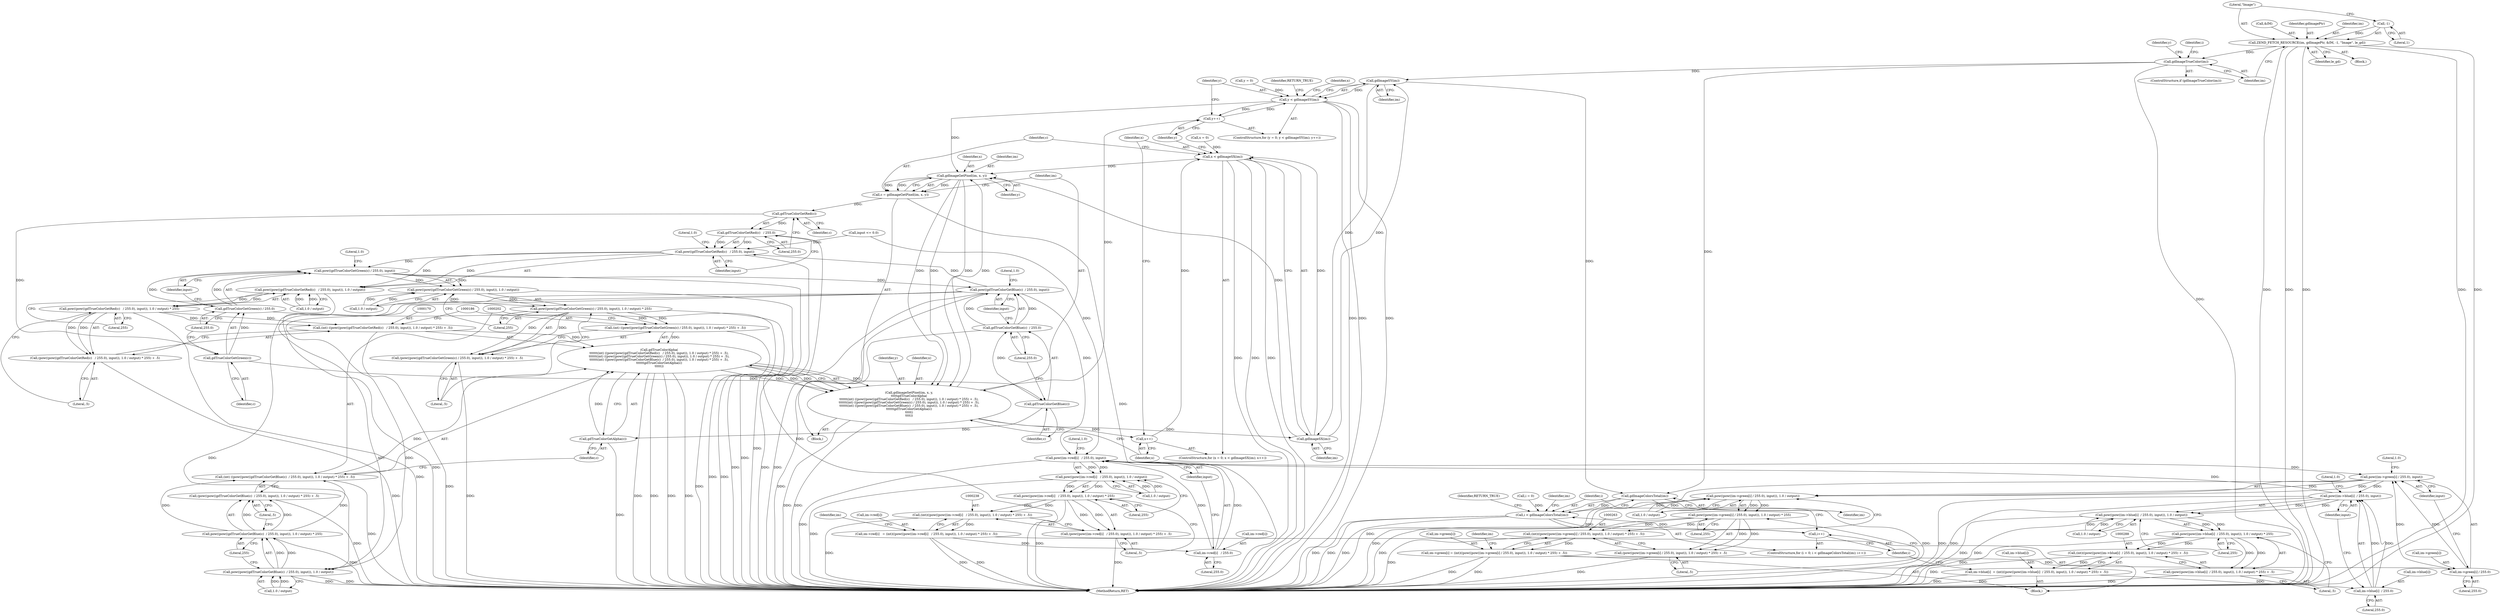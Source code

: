 digraph "0_php-src_1bd103df00f49cf4d4ade2cfe3f456ac058a4eae?w=1@pointer" {
"1000120" [label="(Call,ZEND_FETCH_RESOURCE(im, gdImagePtr, &IM, -1, \"Image\", le_gd))"];
"1000125" [label="(Call,-1)"];
"1000130" [label="(Call,gdImageTrueColor(im))"];
"1000142" [label="(Call,gdImageSY(im))"];
"1000140" [label="(Call,y < gdImageSY(im))"];
"1000144" [label="(Call,y++)"];
"1000160" [label="(Call,gdImageGetPixel(im, x, y))"];
"1000158" [label="(Call,c = gdImageGetPixel(im, x, y))"];
"1000176" [label="(Call,gdTrueColorGetRed(c))"];
"1000175" [label="(Call,gdTrueColorGetRed(c)   / 255.0)"];
"1000174" [label="(Call,pow((gdTrueColorGetRed(c)   / 255.0), input))"];
"1000173" [label="(Call,pow((pow((gdTrueColorGetRed(c)   / 255.0), input)), 1.0 / output))"];
"1000172" [label="(Call,pow((pow((gdTrueColorGetRed(c)   / 255.0), input)), 1.0 / output) * 255)"];
"1000169" [label="(Call,(int) ((pow((pow((gdTrueColorGetRed(c)   / 255.0), input)), 1.0 / output) * 255) + .5))"];
"1000168" [label="(Call,gdTrueColorAlpha(\n\t\t\t\t\t\t(int) ((pow((pow((gdTrueColorGetRed(c)   / 255.0), input)), 1.0 / output) * 255) + .5),\n\t\t\t\t\t\t(int) ((pow((pow((gdTrueColorGetGreen(c) / 255.0), input)), 1.0 / output) * 255) + .5),\n\t\t\t\t\t\t(int) ((pow((pow((gdTrueColorGetBlue(c)  / 255.0), input)), 1.0 / output) * 255) + .5),\n\t\t\t\t\t\tgdTrueColorGetAlpha(c)\n\t\t\t\t\t))"];
"1000164" [label="(Call,gdImageSetPixel(im, x, y,\n\t\t\t\t\tgdTrueColorAlpha(\n\t\t\t\t\t\t(int) ((pow((pow((gdTrueColorGetRed(c)   / 255.0), input)), 1.0 / output) * 255) + .5),\n\t\t\t\t\t\t(int) ((pow((pow((gdTrueColorGetGreen(c) / 255.0), input)), 1.0 / output) * 255) + .5),\n\t\t\t\t\t\t(int) ((pow((pow((gdTrueColorGetBlue(c)  / 255.0), input)), 1.0 / output) * 255) + .5),\n\t\t\t\t\t\tgdTrueColorGetAlpha(c)\n\t\t\t\t\t)\n\t\t\t\t))"];
"1000153" [label="(Call,gdImageSX(im))"];
"1000151" [label="(Call,x < gdImageSX(im))"];
"1000155" [label="(Call,x++)"];
"1000171" [label="(Call,(pow((pow((gdTrueColorGetRed(c)   / 255.0), input)), 1.0 / output) * 255) + .5)"];
"1000190" [label="(Call,pow((gdTrueColorGetGreen(c) / 255.0), input))"];
"1000189" [label="(Call,pow((pow((gdTrueColorGetGreen(c) / 255.0), input)), 1.0 / output))"];
"1000188" [label="(Call,pow((pow((gdTrueColorGetGreen(c) / 255.0), input)), 1.0 / output) * 255)"];
"1000185" [label="(Call,(int) ((pow((pow((gdTrueColorGetGreen(c) / 255.0), input)), 1.0 / output) * 255) + .5))"];
"1000187" [label="(Call,(pow((pow((gdTrueColorGetGreen(c) / 255.0), input)), 1.0 / output) * 255) + .5)"];
"1000206" [label="(Call,pow((gdTrueColorGetBlue(c)  / 255.0), input))"];
"1000205" [label="(Call,pow((pow((gdTrueColorGetBlue(c)  / 255.0), input)), 1.0 / output))"];
"1000204" [label="(Call,pow((pow((gdTrueColorGetBlue(c)  / 255.0), input)), 1.0 / output) * 255)"];
"1000201" [label="(Call,(int) ((pow((pow((gdTrueColorGetBlue(c)  / 255.0), input)), 1.0 / output) * 255) + .5))"];
"1000203" [label="(Call,(pow((pow((gdTrueColorGetBlue(c)  / 255.0), input)), 1.0 / output) * 255) + .5)"];
"1000242" [label="(Call,pow((im->red[i]   / 255.0), input))"];
"1000241" [label="(Call,pow((pow((im->red[i]   / 255.0), input)), 1.0 / output))"];
"1000240" [label="(Call,pow((pow((im->red[i]   / 255.0), input)), 1.0 / output) * 255)"];
"1000237" [label="(Call,(int)((pow((pow((im->red[i]   / 255.0), input)), 1.0 / output) * 255) + .5))"];
"1000231" [label="(Call,im->red[i]   = (int)((pow((pow((im->red[i]   / 255.0), input)), 1.0 / output) * 255) + .5))"];
"1000243" [label="(Call,im->red[i]   / 255.0)"];
"1000239" [label="(Call,(pow((pow((im->red[i]   / 255.0), input)), 1.0 / output) * 255) + .5)"];
"1000267" [label="(Call,pow((im->green[i] / 255.0), input))"];
"1000266" [label="(Call,pow((pow((im->green[i] / 255.0), input)), 1.0 / output))"];
"1000265" [label="(Call,pow((pow((im->green[i] / 255.0), input)), 1.0 / output) * 255)"];
"1000262" [label="(Call,(int)((pow((pow((im->green[i] / 255.0), input)), 1.0 / output) * 255) + .5))"];
"1000256" [label="(Call,im->green[i] = (int)((pow((pow((im->green[i] / 255.0), input)), 1.0 / output) * 255) + .5))"];
"1000268" [label="(Call,im->green[i] / 255.0)"];
"1000264" [label="(Call,(pow((pow((im->green[i] / 255.0), input)), 1.0 / output) * 255) + .5)"];
"1000292" [label="(Call,pow((im->blue[i]  / 255.0), input))"];
"1000291" [label="(Call,pow((pow((im->blue[i]  / 255.0), input)), 1.0 / output))"];
"1000290" [label="(Call,pow((pow((im->blue[i]  / 255.0), input)), 1.0 / output) * 255)"];
"1000287" [label="(Call,(int)((pow((pow((im->blue[i]  / 255.0), input)), 1.0 / output) * 255) + .5))"];
"1000281" [label="(Call,im->blue[i]  = (int)((pow((pow((im->blue[i]  / 255.0), input)), 1.0 / output) * 255) + .5))"];
"1000293" [label="(Call,im->blue[i]  / 255.0)"];
"1000289" [label="(Call,(pow((pow((im->blue[i]  / 255.0), input)), 1.0 / output) * 255) + .5)"];
"1000192" [label="(Call,gdTrueColorGetGreen(c))"];
"1000191" [label="(Call,gdTrueColorGetGreen(c) / 255.0)"];
"1000208" [label="(Call,gdTrueColorGetBlue(c))"];
"1000207" [label="(Call,gdTrueColorGetBlue(c)  / 255.0)"];
"1000217" [label="(Call,gdTrueColorGetAlpha(c))"];
"1000226" [label="(Call,gdImageColorsTotal(im))"];
"1000224" [label="(Call,i < gdImageColorsTotal(im))"];
"1000228" [label="(Call,i++)"];
"1000123" [label="(Call,&IM)"];
"1000167" [label="(Identifier,y)"];
"1000183" [label="(Literal,255)"];
"1000173" [label="(Call,pow((pow((gdTrueColorGetRed(c)   / 255.0), input)), 1.0 / output))"];
"1000179" [label="(Identifier,input)"];
"1000169" [label="(Call,(int) ((pow((pow((gdTrueColorGetRed(c)   / 255.0), input)), 1.0 / output) * 255) + .5))"];
"1000168" [label="(Call,gdTrueColorAlpha(\n\t\t\t\t\t\t(int) ((pow((pow((gdTrueColorGetRed(c)   / 255.0), input)), 1.0 / output) * 255) + .5),\n\t\t\t\t\t\t(int) ((pow((pow((gdTrueColorGetGreen(c) / 255.0), input)), 1.0 / output) * 255) + .5),\n\t\t\t\t\t\t(int) ((pow((pow((gdTrueColorGetBlue(c)  / 255.0), input)), 1.0 / output) * 255) + .5),\n\t\t\t\t\t\tgdTrueColorGetAlpha(c)\n\t\t\t\t\t))"];
"1000213" [label="(Literal,1.0)"];
"1000137" [label="(Call,y = 0)"];
"1000159" [label="(Identifier,c)"];
"1000141" [label="(Identifier,y)"];
"1000143" [label="(Identifier,im)"];
"1000307" [label="(MethodReturn,RET)"];
"1000191" [label="(Call,gdTrueColorGetGreen(c) / 255.0)"];
"1000156" [label="(Identifier,x)"];
"1000302" [label="(Literal,1.0)"];
"1000140" [label="(Call,y < gdImageSY(im))"];
"1000130" [label="(Call,gdImageTrueColor(im))"];
"1000162" [label="(Identifier,x)"];
"1000220" [label="(ControlStructure,for (i = 0; i < gdImageColorsTotal(im); i++))"];
"1000206" [label="(Call,pow((gdTrueColorGetBlue(c)  / 255.0), input))"];
"1000187" [label="(Call,(pow((pow((gdTrueColorGetGreen(c) / 255.0), input)), 1.0 / output) * 255) + .5)"];
"1000244" [label="(Call,im->red[i])"];
"1000196" [label="(Call,1.0 / output)"];
"1000230" [label="(Block,)"];
"1000212" [label="(Call,1.0 / output)"];
"1000185" [label="(Call,(int) ((pow((pow((gdTrueColorGetGreen(c) / 255.0), input)), 1.0 / output) * 255) + .5))"];
"1000304" [label="(Literal,255)"];
"1000157" [label="(Block,)"];
"1000147" [label="(ControlStructure,for (x = 0; x < gdImageSX(im); x++))"];
"1000287" [label="(Call,(int)((pow((pow((im->blue[i]  / 255.0), input)), 1.0 / output) * 255) + .5))"];
"1000144" [label="(Call,y++)"];
"1000211" [label="(Identifier,input)"];
"1000178" [label="(Literal,255.0)"];
"1000268" [label="(Call,im->green[i] / 255.0)"];
"1000129" [label="(ControlStructure,if (gdImageTrueColor(im)))"];
"1000199" [label="(Literal,255)"];
"1000207" [label="(Call,gdTrueColorGetBlue(c)  / 255.0)"];
"1000274" [label="(Literal,255.0)"];
"1000281" [label="(Call,im->blue[i]  = (int)((pow((pow((im->blue[i]  / 255.0), input)), 1.0 / output) * 255) + .5))"];
"1000280" [label="(Literal,.5)"];
"1000193" [label="(Identifier,c)"];
"1000306" [label="(Identifier,RETURN_TRUE)"];
"1000131" [label="(Identifier,im)"];
"1000226" [label="(Call,gdImageColorsTotal(im))"];
"1000275" [label="(Identifier,input)"];
"1000242" [label="(Call,pow((im->red[i]   / 255.0), input))"];
"1000276" [label="(Call,1.0 / output)"];
"1000221" [label="(Call,i = 0)"];
"1000120" [label="(Call,ZEND_FETCH_RESOURCE(im, gdImagePtr, &IM, -1, \"Image\", le_gd))"];
"1000175" [label="(Call,gdTrueColorGetRed(c)   / 255.0)"];
"1000210" [label="(Literal,255.0)"];
"1000194" [label="(Literal,255.0)"];
"1000171" [label="(Call,(pow((pow((gdTrueColorGetRed(c)   / 255.0), input)), 1.0 / output) * 255) + .5)"];
"1000163" [label="(Identifier,y)"];
"1000190" [label="(Call,pow((gdTrueColorGetGreen(c) / 255.0), input))"];
"1000231" [label="(Call,im->red[i]   = (int)((pow((pow((im->red[i]   / 255.0), input)), 1.0 / output) * 255) + .5))"];
"1000181" [label="(Literal,1.0)"];
"1000217" [label="(Call,gdTrueColorGetAlpha(c))"];
"1000128" [label="(Identifier,le_gd)"];
"1000259" [label="(Identifier,im)"];
"1000126" [label="(Literal,1)"];
"1000234" [label="(Identifier,im)"];
"1000250" [label="(Identifier,input)"];
"1000299" [label="(Literal,255.0)"];
"1000265" [label="(Call,pow((pow((im->green[i] / 255.0), input)), 1.0 / output) * 255)"];
"1000192" [label="(Call,gdTrueColorGetGreen(c))"];
"1000305" [label="(Literal,.5)"];
"1000229" [label="(Identifier,i)"];
"1000225" [label="(Identifier,i)"];
"1000292" [label="(Call,pow((im->blue[i]  / 255.0), input))"];
"1000215" [label="(Literal,255)"];
"1000241" [label="(Call,pow((pow((im->red[i]   / 255.0), input)), 1.0 / output))"];
"1000148" [label="(Call,x = 0)"];
"1000208" [label="(Call,gdTrueColorGetBlue(c))"];
"1000232" [label="(Call,im->red[i])"];
"1000138" [label="(Identifier,y)"];
"1000266" [label="(Call,pow((pow((im->green[i] / 255.0), input)), 1.0 / output))"];
"1000267" [label="(Call,pow((im->green[i] / 255.0), input))"];
"1000145" [label="(Identifier,y)"];
"1000243" [label="(Call,im->red[i]   / 255.0)"];
"1000269" [label="(Call,im->green[i])"];
"1000151" [label="(Call,x < gdImageSX(im))"];
"1000237" [label="(Call,(int)((pow((pow((im->red[i]   / 255.0), input)), 1.0 / output) * 255) + .5))"];
"1000102" [label="(Block,)"];
"1000189" [label="(Call,pow((pow((gdTrueColorGetGreen(c) / 255.0), input)), 1.0 / output))"];
"1000201" [label="(Call,(int) ((pow((pow((gdTrueColorGetBlue(c)  / 255.0), input)), 1.0 / output) * 255) + .5))"];
"1000262" [label="(Call,(int)((pow((pow((im->green[i] / 255.0), input)), 1.0 / output) * 255) + .5))"];
"1000136" [label="(ControlStructure,for (y = 0; y < gdImageSY(im); y++))"];
"1000257" [label="(Call,im->green[i])"];
"1000166" [label="(Identifier,x)"];
"1000240" [label="(Call,pow((pow((im->red[i]   / 255.0), input)), 1.0 / output) * 255)"];
"1000209" [label="(Identifier,c)"];
"1000154" [label="(Identifier,im)"];
"1000177" [label="(Identifier,c)"];
"1000122" [label="(Identifier,gdImagePtr)"];
"1000277" [label="(Literal,1.0)"];
"1000290" [label="(Call,pow((pow((im->blue[i]  / 255.0), input)), 1.0 / output) * 255)"];
"1000164" [label="(Call,gdImageSetPixel(im, x, y,\n\t\t\t\t\tgdTrueColorAlpha(\n\t\t\t\t\t\t(int) ((pow((pow((gdTrueColorGetRed(c)   / 255.0), input)), 1.0 / output) * 255) + .5),\n\t\t\t\t\t\t(int) ((pow((pow((gdTrueColorGetGreen(c) / 255.0), input)), 1.0 / output) * 255) + .5),\n\t\t\t\t\t\t(int) ((pow((pow((gdTrueColorGetBlue(c)  / 255.0), input)), 1.0 / output) * 255) + .5),\n\t\t\t\t\t\tgdTrueColorGetAlpha(c)\n\t\t\t\t\t)\n\t\t\t\t))"];
"1000264" [label="(Call,(pow((pow((im->green[i] / 255.0), input)), 1.0 / output) * 255) + .5)"];
"1000180" [label="(Call,1.0 / output)"];
"1000112" [label="(Call,input <= 0.0)"];
"1000205" [label="(Call,pow((pow((gdTrueColorGetBlue(c)  / 255.0), input)), 1.0 / output))"];
"1000161" [label="(Identifier,im)"];
"1000254" [label="(Literal,255)"];
"1000204" [label="(Call,pow((pow((gdTrueColorGetBlue(c)  / 255.0), input)), 1.0 / output) * 255)"];
"1000249" [label="(Literal,255.0)"];
"1000289" [label="(Call,(pow((pow((im->blue[i]  / 255.0), input)), 1.0 / output) * 255) + .5)"];
"1000284" [label="(Identifier,im)"];
"1000256" [label="(Call,im->green[i] = (int)((pow((pow((im->green[i] / 255.0), input)), 1.0 / output) * 255) + .5))"];
"1000301" [label="(Call,1.0 / output)"];
"1000219" [label="(Identifier,RETURN_TRUE)"];
"1000172" [label="(Call,pow((pow((gdTrueColorGetRed(c)   / 255.0), input)), 1.0 / output) * 255)"];
"1000203" [label="(Call,(pow((pow((gdTrueColorGetBlue(c)  / 255.0), input)), 1.0 / output) * 255) + .5)"];
"1000155" [label="(Call,x++)"];
"1000153" [label="(Call,gdImageSX(im))"];
"1000251" [label="(Call,1.0 / output)"];
"1000152" [label="(Identifier,x)"];
"1000174" [label="(Call,pow((gdTrueColorGetRed(c)   / 255.0), input))"];
"1000125" [label="(Call,-1)"];
"1000224" [label="(Call,i < gdImageColorsTotal(im))"];
"1000255" [label="(Literal,.5)"];
"1000121" [label="(Identifier,im)"];
"1000160" [label="(Call,gdImageGetPixel(im, x, y))"];
"1000195" [label="(Identifier,input)"];
"1000176" [label="(Call,gdTrueColorGetRed(c))"];
"1000127" [label="(Literal,\"Image\")"];
"1000165" [label="(Identifier,im)"];
"1000239" [label="(Call,(pow((pow((im->red[i]   / 255.0), input)), 1.0 / output) * 255) + .5)"];
"1000279" [label="(Literal,255)"];
"1000188" [label="(Call,pow((pow((gdTrueColorGetGreen(c) / 255.0), input)), 1.0 / output) * 255)"];
"1000222" [label="(Identifier,i)"];
"1000158" [label="(Call,c = gdImageGetPixel(im, x, y))"];
"1000200" [label="(Literal,.5)"];
"1000294" [label="(Call,im->blue[i])"];
"1000218" [label="(Identifier,c)"];
"1000282" [label="(Call,im->blue[i])"];
"1000228" [label="(Call,i++)"];
"1000149" [label="(Identifier,x)"];
"1000252" [label="(Literal,1.0)"];
"1000291" [label="(Call,pow((pow((im->blue[i]  / 255.0), input)), 1.0 / output))"];
"1000293" [label="(Call,im->blue[i]  / 255.0)"];
"1000142" [label="(Call,gdImageSY(im))"];
"1000300" [label="(Identifier,input)"];
"1000197" [label="(Literal,1.0)"];
"1000227" [label="(Identifier,im)"];
"1000216" [label="(Literal,.5)"];
"1000184" [label="(Literal,.5)"];
"1000120" -> "1000102"  [label="AST: "];
"1000120" -> "1000128"  [label="CFG: "];
"1000121" -> "1000120"  [label="AST: "];
"1000122" -> "1000120"  [label="AST: "];
"1000123" -> "1000120"  [label="AST: "];
"1000125" -> "1000120"  [label="AST: "];
"1000127" -> "1000120"  [label="AST: "];
"1000128" -> "1000120"  [label="AST: "];
"1000131" -> "1000120"  [label="CFG: "];
"1000120" -> "1000307"  [label="DDG: "];
"1000120" -> "1000307"  [label="DDG: "];
"1000120" -> "1000307"  [label="DDG: "];
"1000120" -> "1000307"  [label="DDG: "];
"1000120" -> "1000307"  [label="DDG: "];
"1000125" -> "1000120"  [label="DDG: "];
"1000120" -> "1000130"  [label="DDG: "];
"1000125" -> "1000126"  [label="CFG: "];
"1000126" -> "1000125"  [label="AST: "];
"1000127" -> "1000125"  [label="CFG: "];
"1000130" -> "1000129"  [label="AST: "];
"1000130" -> "1000131"  [label="CFG: "];
"1000131" -> "1000130"  [label="AST: "];
"1000138" -> "1000130"  [label="CFG: "];
"1000222" -> "1000130"  [label="CFG: "];
"1000130" -> "1000307"  [label="DDG: "];
"1000130" -> "1000142"  [label="DDG: "];
"1000130" -> "1000226"  [label="DDG: "];
"1000142" -> "1000140"  [label="AST: "];
"1000142" -> "1000143"  [label="CFG: "];
"1000143" -> "1000142"  [label="AST: "];
"1000140" -> "1000142"  [label="CFG: "];
"1000142" -> "1000140"  [label="DDG: "];
"1000153" -> "1000142"  [label="DDG: "];
"1000142" -> "1000153"  [label="DDG: "];
"1000142" -> "1000226"  [label="DDG: "];
"1000140" -> "1000136"  [label="AST: "];
"1000141" -> "1000140"  [label="AST: "];
"1000149" -> "1000140"  [label="CFG: "];
"1000219" -> "1000140"  [label="CFG: "];
"1000140" -> "1000307"  [label="DDG: "];
"1000140" -> "1000307"  [label="DDG: "];
"1000140" -> "1000307"  [label="DDG: "];
"1000144" -> "1000140"  [label="DDG: "];
"1000137" -> "1000140"  [label="DDG: "];
"1000140" -> "1000144"  [label="DDG: "];
"1000140" -> "1000160"  [label="DDG: "];
"1000144" -> "1000136"  [label="AST: "];
"1000144" -> "1000145"  [label="CFG: "];
"1000145" -> "1000144"  [label="AST: "];
"1000141" -> "1000144"  [label="CFG: "];
"1000164" -> "1000144"  [label="DDG: "];
"1000160" -> "1000158"  [label="AST: "];
"1000160" -> "1000163"  [label="CFG: "];
"1000161" -> "1000160"  [label="AST: "];
"1000162" -> "1000160"  [label="AST: "];
"1000163" -> "1000160"  [label="AST: "];
"1000158" -> "1000160"  [label="CFG: "];
"1000160" -> "1000158"  [label="DDG: "];
"1000160" -> "1000158"  [label="DDG: "];
"1000160" -> "1000158"  [label="DDG: "];
"1000153" -> "1000160"  [label="DDG: "];
"1000151" -> "1000160"  [label="DDG: "];
"1000164" -> "1000160"  [label="DDG: "];
"1000160" -> "1000164"  [label="DDG: "];
"1000160" -> "1000164"  [label="DDG: "];
"1000160" -> "1000164"  [label="DDG: "];
"1000158" -> "1000157"  [label="AST: "];
"1000159" -> "1000158"  [label="AST: "];
"1000165" -> "1000158"  [label="CFG: "];
"1000158" -> "1000307"  [label="DDG: "];
"1000158" -> "1000176"  [label="DDG: "];
"1000176" -> "1000175"  [label="AST: "];
"1000176" -> "1000177"  [label="CFG: "];
"1000177" -> "1000176"  [label="AST: "];
"1000178" -> "1000176"  [label="CFG: "];
"1000176" -> "1000175"  [label="DDG: "];
"1000176" -> "1000192"  [label="DDG: "];
"1000175" -> "1000174"  [label="AST: "];
"1000175" -> "1000178"  [label="CFG: "];
"1000178" -> "1000175"  [label="AST: "];
"1000179" -> "1000175"  [label="CFG: "];
"1000175" -> "1000307"  [label="DDG: "];
"1000175" -> "1000174"  [label="DDG: "];
"1000175" -> "1000174"  [label="DDG: "];
"1000174" -> "1000173"  [label="AST: "];
"1000174" -> "1000179"  [label="CFG: "];
"1000179" -> "1000174"  [label="AST: "];
"1000181" -> "1000174"  [label="CFG: "];
"1000174" -> "1000307"  [label="DDG: "];
"1000174" -> "1000173"  [label="DDG: "];
"1000174" -> "1000173"  [label="DDG: "];
"1000112" -> "1000174"  [label="DDG: "];
"1000206" -> "1000174"  [label="DDG: "];
"1000174" -> "1000190"  [label="DDG: "];
"1000173" -> "1000172"  [label="AST: "];
"1000173" -> "1000180"  [label="CFG: "];
"1000180" -> "1000173"  [label="AST: "];
"1000183" -> "1000173"  [label="CFG: "];
"1000173" -> "1000307"  [label="DDG: "];
"1000173" -> "1000172"  [label="DDG: "];
"1000173" -> "1000172"  [label="DDG: "];
"1000180" -> "1000173"  [label="DDG: "];
"1000180" -> "1000173"  [label="DDG: "];
"1000172" -> "1000171"  [label="AST: "];
"1000172" -> "1000183"  [label="CFG: "];
"1000183" -> "1000172"  [label="AST: "];
"1000184" -> "1000172"  [label="CFG: "];
"1000172" -> "1000307"  [label="DDG: "];
"1000172" -> "1000169"  [label="DDG: "];
"1000172" -> "1000169"  [label="DDG: "];
"1000172" -> "1000171"  [label="DDG: "];
"1000172" -> "1000171"  [label="DDG: "];
"1000169" -> "1000168"  [label="AST: "];
"1000169" -> "1000171"  [label="CFG: "];
"1000170" -> "1000169"  [label="AST: "];
"1000171" -> "1000169"  [label="AST: "];
"1000186" -> "1000169"  [label="CFG: "];
"1000169" -> "1000307"  [label="DDG: "];
"1000169" -> "1000168"  [label="DDG: "];
"1000168" -> "1000164"  [label="AST: "];
"1000168" -> "1000217"  [label="CFG: "];
"1000185" -> "1000168"  [label="AST: "];
"1000201" -> "1000168"  [label="AST: "];
"1000217" -> "1000168"  [label="AST: "];
"1000164" -> "1000168"  [label="CFG: "];
"1000168" -> "1000307"  [label="DDG: "];
"1000168" -> "1000307"  [label="DDG: "];
"1000168" -> "1000307"  [label="DDG: "];
"1000168" -> "1000307"  [label="DDG: "];
"1000168" -> "1000164"  [label="DDG: "];
"1000168" -> "1000164"  [label="DDG: "];
"1000168" -> "1000164"  [label="DDG: "];
"1000168" -> "1000164"  [label="DDG: "];
"1000185" -> "1000168"  [label="DDG: "];
"1000201" -> "1000168"  [label="DDG: "];
"1000217" -> "1000168"  [label="DDG: "];
"1000164" -> "1000157"  [label="AST: "];
"1000165" -> "1000164"  [label="AST: "];
"1000166" -> "1000164"  [label="AST: "];
"1000167" -> "1000164"  [label="AST: "];
"1000156" -> "1000164"  [label="CFG: "];
"1000164" -> "1000307"  [label="DDG: "];
"1000164" -> "1000307"  [label="DDG: "];
"1000164" -> "1000153"  [label="DDG: "];
"1000164" -> "1000155"  [label="DDG: "];
"1000153" -> "1000151"  [label="AST: "];
"1000153" -> "1000154"  [label="CFG: "];
"1000154" -> "1000153"  [label="AST: "];
"1000151" -> "1000153"  [label="CFG: "];
"1000153" -> "1000151"  [label="DDG: "];
"1000151" -> "1000147"  [label="AST: "];
"1000152" -> "1000151"  [label="AST: "];
"1000159" -> "1000151"  [label="CFG: "];
"1000145" -> "1000151"  [label="CFG: "];
"1000151" -> "1000307"  [label="DDG: "];
"1000151" -> "1000307"  [label="DDG: "];
"1000151" -> "1000307"  [label="DDG: "];
"1000148" -> "1000151"  [label="DDG: "];
"1000155" -> "1000151"  [label="DDG: "];
"1000155" -> "1000147"  [label="AST: "];
"1000155" -> "1000156"  [label="CFG: "];
"1000156" -> "1000155"  [label="AST: "];
"1000152" -> "1000155"  [label="CFG: "];
"1000171" -> "1000184"  [label="CFG: "];
"1000184" -> "1000171"  [label="AST: "];
"1000171" -> "1000307"  [label="DDG: "];
"1000190" -> "1000189"  [label="AST: "];
"1000190" -> "1000195"  [label="CFG: "];
"1000191" -> "1000190"  [label="AST: "];
"1000195" -> "1000190"  [label="AST: "];
"1000197" -> "1000190"  [label="CFG: "];
"1000190" -> "1000307"  [label="DDG: "];
"1000190" -> "1000189"  [label="DDG: "];
"1000190" -> "1000189"  [label="DDG: "];
"1000191" -> "1000190"  [label="DDG: "];
"1000191" -> "1000190"  [label="DDG: "];
"1000190" -> "1000206"  [label="DDG: "];
"1000189" -> "1000188"  [label="AST: "];
"1000189" -> "1000196"  [label="CFG: "];
"1000196" -> "1000189"  [label="AST: "];
"1000199" -> "1000189"  [label="CFG: "];
"1000189" -> "1000307"  [label="DDG: "];
"1000189" -> "1000188"  [label="DDG: "];
"1000189" -> "1000188"  [label="DDG: "];
"1000196" -> "1000189"  [label="DDG: "];
"1000196" -> "1000189"  [label="DDG: "];
"1000188" -> "1000187"  [label="AST: "];
"1000188" -> "1000199"  [label="CFG: "];
"1000199" -> "1000188"  [label="AST: "];
"1000200" -> "1000188"  [label="CFG: "];
"1000188" -> "1000307"  [label="DDG: "];
"1000188" -> "1000185"  [label="DDG: "];
"1000188" -> "1000185"  [label="DDG: "];
"1000188" -> "1000187"  [label="DDG: "];
"1000188" -> "1000187"  [label="DDG: "];
"1000185" -> "1000187"  [label="CFG: "];
"1000186" -> "1000185"  [label="AST: "];
"1000187" -> "1000185"  [label="AST: "];
"1000202" -> "1000185"  [label="CFG: "];
"1000185" -> "1000307"  [label="DDG: "];
"1000187" -> "1000200"  [label="CFG: "];
"1000200" -> "1000187"  [label="AST: "];
"1000187" -> "1000307"  [label="DDG: "];
"1000206" -> "1000205"  [label="AST: "];
"1000206" -> "1000211"  [label="CFG: "];
"1000207" -> "1000206"  [label="AST: "];
"1000211" -> "1000206"  [label="AST: "];
"1000213" -> "1000206"  [label="CFG: "];
"1000206" -> "1000307"  [label="DDG: "];
"1000206" -> "1000307"  [label="DDG: "];
"1000206" -> "1000205"  [label="DDG: "];
"1000206" -> "1000205"  [label="DDG: "];
"1000207" -> "1000206"  [label="DDG: "];
"1000207" -> "1000206"  [label="DDG: "];
"1000206" -> "1000242"  [label="DDG: "];
"1000205" -> "1000204"  [label="AST: "];
"1000205" -> "1000212"  [label="CFG: "];
"1000212" -> "1000205"  [label="AST: "];
"1000215" -> "1000205"  [label="CFG: "];
"1000205" -> "1000307"  [label="DDG: "];
"1000205" -> "1000307"  [label="DDG: "];
"1000205" -> "1000204"  [label="DDG: "];
"1000205" -> "1000204"  [label="DDG: "];
"1000212" -> "1000205"  [label="DDG: "];
"1000212" -> "1000205"  [label="DDG: "];
"1000204" -> "1000203"  [label="AST: "];
"1000204" -> "1000215"  [label="CFG: "];
"1000215" -> "1000204"  [label="AST: "];
"1000216" -> "1000204"  [label="CFG: "];
"1000204" -> "1000307"  [label="DDG: "];
"1000204" -> "1000201"  [label="DDG: "];
"1000204" -> "1000201"  [label="DDG: "];
"1000204" -> "1000203"  [label="DDG: "];
"1000204" -> "1000203"  [label="DDG: "];
"1000201" -> "1000203"  [label="CFG: "];
"1000202" -> "1000201"  [label="AST: "];
"1000203" -> "1000201"  [label="AST: "];
"1000218" -> "1000201"  [label="CFG: "];
"1000201" -> "1000307"  [label="DDG: "];
"1000203" -> "1000216"  [label="CFG: "];
"1000216" -> "1000203"  [label="AST: "];
"1000203" -> "1000307"  [label="DDG: "];
"1000242" -> "1000241"  [label="AST: "];
"1000242" -> "1000250"  [label="CFG: "];
"1000243" -> "1000242"  [label="AST: "];
"1000250" -> "1000242"  [label="AST: "];
"1000252" -> "1000242"  [label="CFG: "];
"1000242" -> "1000307"  [label="DDG: "];
"1000242" -> "1000241"  [label="DDG: "];
"1000242" -> "1000241"  [label="DDG: "];
"1000243" -> "1000242"  [label="DDG: "];
"1000243" -> "1000242"  [label="DDG: "];
"1000292" -> "1000242"  [label="DDG: "];
"1000112" -> "1000242"  [label="DDG: "];
"1000242" -> "1000267"  [label="DDG: "];
"1000241" -> "1000240"  [label="AST: "];
"1000241" -> "1000251"  [label="CFG: "];
"1000251" -> "1000241"  [label="AST: "];
"1000254" -> "1000241"  [label="CFG: "];
"1000241" -> "1000307"  [label="DDG: "];
"1000241" -> "1000240"  [label="DDG: "];
"1000241" -> "1000240"  [label="DDG: "];
"1000251" -> "1000241"  [label="DDG: "];
"1000251" -> "1000241"  [label="DDG: "];
"1000240" -> "1000239"  [label="AST: "];
"1000240" -> "1000254"  [label="CFG: "];
"1000254" -> "1000240"  [label="AST: "];
"1000255" -> "1000240"  [label="CFG: "];
"1000240" -> "1000307"  [label="DDG: "];
"1000240" -> "1000237"  [label="DDG: "];
"1000240" -> "1000237"  [label="DDG: "];
"1000240" -> "1000239"  [label="DDG: "];
"1000240" -> "1000239"  [label="DDG: "];
"1000237" -> "1000231"  [label="AST: "];
"1000237" -> "1000239"  [label="CFG: "];
"1000238" -> "1000237"  [label="AST: "];
"1000239" -> "1000237"  [label="AST: "];
"1000231" -> "1000237"  [label="CFG: "];
"1000237" -> "1000307"  [label="DDG: "];
"1000237" -> "1000231"  [label="DDG: "];
"1000231" -> "1000230"  [label="AST: "];
"1000232" -> "1000231"  [label="AST: "];
"1000259" -> "1000231"  [label="CFG: "];
"1000231" -> "1000307"  [label="DDG: "];
"1000231" -> "1000307"  [label="DDG: "];
"1000231" -> "1000243"  [label="DDG: "];
"1000243" -> "1000249"  [label="CFG: "];
"1000244" -> "1000243"  [label="AST: "];
"1000249" -> "1000243"  [label="AST: "];
"1000250" -> "1000243"  [label="CFG: "];
"1000239" -> "1000255"  [label="CFG: "];
"1000255" -> "1000239"  [label="AST: "];
"1000239" -> "1000307"  [label="DDG: "];
"1000267" -> "1000266"  [label="AST: "];
"1000267" -> "1000275"  [label="CFG: "];
"1000268" -> "1000267"  [label="AST: "];
"1000275" -> "1000267"  [label="AST: "];
"1000277" -> "1000267"  [label="CFG: "];
"1000267" -> "1000307"  [label="DDG: "];
"1000267" -> "1000266"  [label="DDG: "];
"1000267" -> "1000266"  [label="DDG: "];
"1000268" -> "1000267"  [label="DDG: "];
"1000268" -> "1000267"  [label="DDG: "];
"1000267" -> "1000292"  [label="DDG: "];
"1000266" -> "1000265"  [label="AST: "];
"1000266" -> "1000276"  [label="CFG: "];
"1000276" -> "1000266"  [label="AST: "];
"1000279" -> "1000266"  [label="CFG: "];
"1000266" -> "1000307"  [label="DDG: "];
"1000266" -> "1000265"  [label="DDG: "];
"1000266" -> "1000265"  [label="DDG: "];
"1000276" -> "1000266"  [label="DDG: "];
"1000276" -> "1000266"  [label="DDG: "];
"1000265" -> "1000264"  [label="AST: "];
"1000265" -> "1000279"  [label="CFG: "];
"1000279" -> "1000265"  [label="AST: "];
"1000280" -> "1000265"  [label="CFG: "];
"1000265" -> "1000307"  [label="DDG: "];
"1000265" -> "1000262"  [label="DDG: "];
"1000265" -> "1000262"  [label="DDG: "];
"1000265" -> "1000264"  [label="DDG: "];
"1000265" -> "1000264"  [label="DDG: "];
"1000262" -> "1000256"  [label="AST: "];
"1000262" -> "1000264"  [label="CFG: "];
"1000263" -> "1000262"  [label="AST: "];
"1000264" -> "1000262"  [label="AST: "];
"1000256" -> "1000262"  [label="CFG: "];
"1000262" -> "1000307"  [label="DDG: "];
"1000262" -> "1000256"  [label="DDG: "];
"1000256" -> "1000230"  [label="AST: "];
"1000257" -> "1000256"  [label="AST: "];
"1000284" -> "1000256"  [label="CFG: "];
"1000256" -> "1000307"  [label="DDG: "];
"1000256" -> "1000307"  [label="DDG: "];
"1000256" -> "1000268"  [label="DDG: "];
"1000268" -> "1000274"  [label="CFG: "];
"1000269" -> "1000268"  [label="AST: "];
"1000274" -> "1000268"  [label="AST: "];
"1000275" -> "1000268"  [label="CFG: "];
"1000264" -> "1000280"  [label="CFG: "];
"1000280" -> "1000264"  [label="AST: "];
"1000264" -> "1000307"  [label="DDG: "];
"1000292" -> "1000291"  [label="AST: "];
"1000292" -> "1000300"  [label="CFG: "];
"1000293" -> "1000292"  [label="AST: "];
"1000300" -> "1000292"  [label="AST: "];
"1000302" -> "1000292"  [label="CFG: "];
"1000292" -> "1000307"  [label="DDG: "];
"1000292" -> "1000307"  [label="DDG: "];
"1000292" -> "1000291"  [label="DDG: "];
"1000292" -> "1000291"  [label="DDG: "];
"1000293" -> "1000292"  [label="DDG: "];
"1000293" -> "1000292"  [label="DDG: "];
"1000291" -> "1000290"  [label="AST: "];
"1000291" -> "1000301"  [label="CFG: "];
"1000301" -> "1000291"  [label="AST: "];
"1000304" -> "1000291"  [label="CFG: "];
"1000291" -> "1000307"  [label="DDG: "];
"1000291" -> "1000307"  [label="DDG: "];
"1000291" -> "1000290"  [label="DDG: "];
"1000291" -> "1000290"  [label="DDG: "];
"1000301" -> "1000291"  [label="DDG: "];
"1000301" -> "1000291"  [label="DDG: "];
"1000290" -> "1000289"  [label="AST: "];
"1000290" -> "1000304"  [label="CFG: "];
"1000304" -> "1000290"  [label="AST: "];
"1000305" -> "1000290"  [label="CFG: "];
"1000290" -> "1000307"  [label="DDG: "];
"1000290" -> "1000287"  [label="DDG: "];
"1000290" -> "1000287"  [label="DDG: "];
"1000290" -> "1000289"  [label="DDG: "];
"1000290" -> "1000289"  [label="DDG: "];
"1000287" -> "1000281"  [label="AST: "];
"1000287" -> "1000289"  [label="CFG: "];
"1000288" -> "1000287"  [label="AST: "];
"1000289" -> "1000287"  [label="AST: "];
"1000281" -> "1000287"  [label="CFG: "];
"1000287" -> "1000307"  [label="DDG: "];
"1000287" -> "1000281"  [label="DDG: "];
"1000281" -> "1000230"  [label="AST: "];
"1000282" -> "1000281"  [label="AST: "];
"1000229" -> "1000281"  [label="CFG: "];
"1000281" -> "1000307"  [label="DDG: "];
"1000281" -> "1000307"  [label="DDG: "];
"1000281" -> "1000293"  [label="DDG: "];
"1000293" -> "1000299"  [label="CFG: "];
"1000294" -> "1000293"  [label="AST: "];
"1000299" -> "1000293"  [label="AST: "];
"1000300" -> "1000293"  [label="CFG: "];
"1000289" -> "1000305"  [label="CFG: "];
"1000305" -> "1000289"  [label="AST: "];
"1000289" -> "1000307"  [label="DDG: "];
"1000192" -> "1000191"  [label="AST: "];
"1000192" -> "1000193"  [label="CFG: "];
"1000193" -> "1000192"  [label="AST: "];
"1000194" -> "1000192"  [label="CFG: "];
"1000192" -> "1000191"  [label="DDG: "];
"1000192" -> "1000208"  [label="DDG: "];
"1000191" -> "1000194"  [label="CFG: "];
"1000194" -> "1000191"  [label="AST: "];
"1000195" -> "1000191"  [label="CFG: "];
"1000191" -> "1000307"  [label="DDG: "];
"1000208" -> "1000207"  [label="AST: "];
"1000208" -> "1000209"  [label="CFG: "];
"1000209" -> "1000208"  [label="AST: "];
"1000210" -> "1000208"  [label="CFG: "];
"1000208" -> "1000207"  [label="DDG: "];
"1000208" -> "1000217"  [label="DDG: "];
"1000207" -> "1000210"  [label="CFG: "];
"1000210" -> "1000207"  [label="AST: "];
"1000211" -> "1000207"  [label="CFG: "];
"1000207" -> "1000307"  [label="DDG: "];
"1000217" -> "1000218"  [label="CFG: "];
"1000218" -> "1000217"  [label="AST: "];
"1000217" -> "1000307"  [label="DDG: "];
"1000226" -> "1000224"  [label="AST: "];
"1000226" -> "1000227"  [label="CFG: "];
"1000227" -> "1000226"  [label="AST: "];
"1000224" -> "1000226"  [label="CFG: "];
"1000226" -> "1000307"  [label="DDG: "];
"1000226" -> "1000224"  [label="DDG: "];
"1000224" -> "1000220"  [label="AST: "];
"1000225" -> "1000224"  [label="AST: "];
"1000234" -> "1000224"  [label="CFG: "];
"1000306" -> "1000224"  [label="CFG: "];
"1000224" -> "1000307"  [label="DDG: "];
"1000224" -> "1000307"  [label="DDG: "];
"1000224" -> "1000307"  [label="DDG: "];
"1000228" -> "1000224"  [label="DDG: "];
"1000221" -> "1000224"  [label="DDG: "];
"1000224" -> "1000228"  [label="DDG: "];
"1000228" -> "1000220"  [label="AST: "];
"1000228" -> "1000229"  [label="CFG: "];
"1000229" -> "1000228"  [label="AST: "];
"1000225" -> "1000228"  [label="CFG: "];
}
